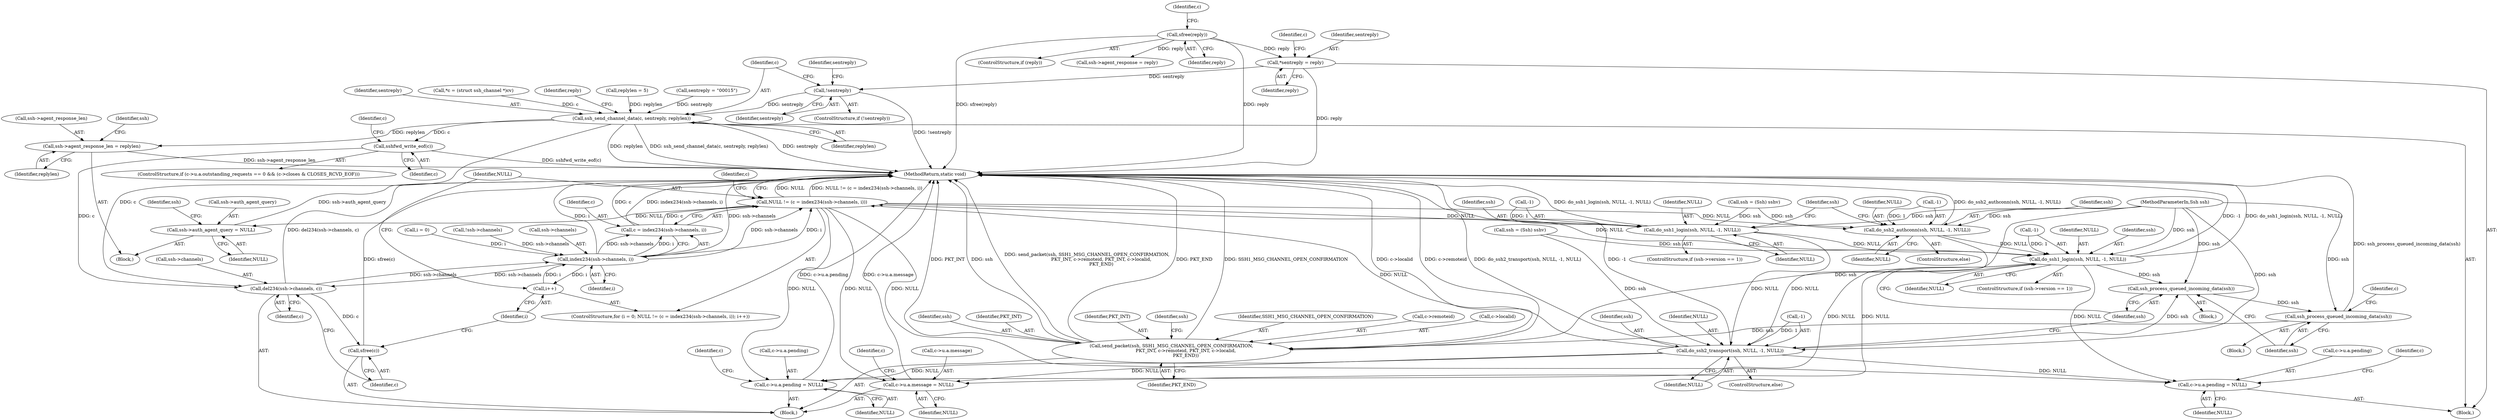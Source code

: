 digraph "1_tartarus_4ff22863d895cb7ebfced4cf923a012a614adaa8@pointer" {
"1000265" [label="(Call,*sentreply = reply)"];
"1000301" [label="(Call,sfree(reply))"];
"1000286" [label="(Call,!sentreply)"];
"1000295" [label="(Call,ssh_send_channel_data(c, sentreply, replylen))"];
"1000198" [label="(Call,ssh->agent_response_len = replylen)"];
"1000319" [label="(Call,sshfwd_write_eof(c))"];
"1000369" [label="(Call,del234(ssh->channels, c))"];
"1000144" [label="(Call,index234(ssh->channels, i))"];
"1000140" [label="(Call,NULL != (c = index234(ssh->channels, i)))"];
"1000188" [label="(Call,ssh->auth_agent_query = NULL)"];
"1000209" [label="(Call,do_ssh1_login(ssh, NULL, -1, NULL))"];
"1000240" [label="(Call,do_ssh1_login(ssh, NULL, -1, NULL))"];
"1000253" [label="(Call,ssh_process_queued_incoming_data(ssh))"];
"1000255" [label="(Call,ssh_process_queued_incoming_data(ssh))"];
"1000357" [label="(Call,send_packet(ssh, SSH1_MSG_CHANNEL_OPEN_CONFIRMATION,\n                    PKT_INT, c->remoteid, PKT_INT, c->localid,\n                    PKT_END))"];
"1000268" [label="(Call,c->u.a.pending = NULL)"];
"1000330" [label="(Call,c->u.a.message = NULL)"];
"1000339" [label="(Call,c->u.a.pending = NULL)"];
"1000247" [label="(Call,do_ssh2_transport(ssh, NULL, -1, NULL))"];
"1000216" [label="(Call,do_ssh2_authconn(ssh, NULL, -1, NULL))"];
"1000142" [label="(Call,c = index234(ssh->channels, i))"];
"1000149" [label="(Call,i++)"];
"1000374" [label="(Call,sfree(c))"];
"1000224" [label="(Call,ssh = (Ssh) sshv)"];
"1000241" [label="(Identifier,ssh)"];
"1000359" [label="(Identifier,SSH1_MSG_CHANNEL_OPEN_CONFIRMATION)"];
"1000137" [label="(Call,i = 0)"];
"1000252" [label="(Identifier,NULL)"];
"1000203" [label="(ControlStructure,if (ssh->version == 1))"];
"1000257" [label="(Block,)"];
"1000357" [label="(Call,send_packet(ssh, SSH1_MSG_CHANNEL_OPEN_CONFIRMATION,\n                    PKT_INT, c->remoteid, PKT_INT, c->localid,\n                    PKT_END))"];
"1000250" [label="(Call,-1)"];
"1000272" [label="(Identifier,c)"];
"1000369" [label="(Call,del234(ssh->channels, c))"];
"1000183" [label="(Call,ssh = (Ssh) sshv)"];
"1000364" [label="(Identifier,PKT_INT)"];
"1000302" [label="(Identifier,reply)"];
"1000375" [label="(Identifier,c)"];
"1000301" [label="(Call,sfree(reply))"];
"1000260" [label="(Identifier,c)"];
"1000371" [label="(Identifier,ssh)"];
"1000298" [label="(Identifier,replylen)"];
"1000297" [label="(Identifier,sentreply)"];
"1000268" [label="(Call,c->u.a.pending = NULL)"];
"1000325" [label="(Identifier,c)"];
"1000225" [label="(Identifier,ssh)"];
"1000188" [label="(Call,ssh->auth_agent_query = NULL)"];
"1000246" [label="(ControlStructure,else)"];
"1000181" [label="(Block,)"];
"1000131" [label="(Call,!ssh->channels)"];
"1000222" [label="(Block,)"];
"1000339" [label="(Call,c->u.a.pending = NULL)"];
"1000199" [label="(Call,ssh->agent_response_len)"];
"1000209" [label="(Call,do_ssh1_login(ssh, NULL, -1, NULL))"];
"1000361" [label="(Call,c->remoteid)"];
"1000299" [label="(ControlStructure,if (reply))"];
"1000330" [label="(Call,c->u.a.message = NULL)"];
"1000265" [label="(Call,*sentreply = reply)"];
"1000286" [label="(Call,!sentreply)"];
"1000253" [label="(Call,ssh_process_queued_incoming_data(ssh))"];
"1000212" [label="(Call,-1)"];
"1000198" [label="(Call,ssh->agent_response_len = replylen)"];
"1000140" [label="(Call,NULL != (c = index234(ssh->channels, i)))"];
"1000217" [label="(Identifier,ssh)"];
"1000144" [label="(Call,index234(ssh->channels, i))"];
"1000259" [label="(Call,*c = (struct ssh_channel *)cv)"];
"1000189" [label="(Call,ssh->auth_agent_query)"];
"1000376" [label="(MethodReturn,static void)"];
"1000107" [label="(MethodParameterIn,Ssh ssh)"];
"1000245" [label="(Identifier,NULL)"];
"1000242" [label="(Identifier,NULL)"];
"1000352" [label="(Identifier,c)"];
"1000148" [label="(Identifier,i)"];
"1000300" [label="(Identifier,reply)"];
"1000287" [label="(Identifier,sentreply)"];
"1000303" [label="(ControlStructure,if (c->u.a.outstanding_requests == 0 && (c->closes & CLOSES_RCVD_EOF)))"];
"1000154" [label="(Identifier,c)"];
"1000216" [label="(Call,do_ssh2_authconn(ssh, NULL, -1, NULL))"];
"1000151" [label="(Block,)"];
"1000143" [label="(Identifier,c)"];
"1000267" [label="(Identifier,reply)"];
"1000254" [label="(Identifier,ssh)"];
"1000285" [label="(ControlStructure,if (!sentreply))"];
"1000141" [label="(Identifier,NULL)"];
"1000309" [label="(Identifier,c)"];
"1000195" [label="(Identifier,ssh)"];
"1000343" [label="(Identifier,c)"];
"1000292" [label="(Call,replylen = 5)"];
"1000142" [label="(Call,c = index234(ssh->channels, i))"];
"1000269" [label="(Call,c->u.a.pending)"];
"1000266" [label="(Identifier,sentreply)"];
"1000240" [label="(Call,do_ssh1_login(ssh, NULL, -1, NULL))"];
"1000211" [label="(Identifier,NULL)"];
"1000234" [label="(ControlStructure,if (ssh->version == 1))"];
"1000248" [label="(Identifier,ssh)"];
"1000374" [label="(Call,sfree(c))"];
"1000290" [label="(Identifier,sentreply)"];
"1000149" [label="(Call,i++)"];
"1000365" [label="(Call,c->localid)"];
"1000193" [label="(Call,ssh->agent_response = reply)"];
"1000276" [label="(Identifier,NULL)"];
"1000320" [label="(Identifier,c)"];
"1000347" [label="(Identifier,NULL)"];
"1000255" [label="(Call,ssh_process_queued_incoming_data(ssh))"];
"1000338" [label="(Identifier,NULL)"];
"1000192" [label="(Identifier,NULL)"];
"1000289" [label="(Call,sentreply = \"\0\0\0\1\5\")"];
"1000156" [label="(Block,)"];
"1000150" [label="(Identifier,i)"];
"1000218" [label="(Identifier,NULL)"];
"1000210" [label="(Identifier,ssh)"];
"1000368" [label="(Identifier,PKT_END)"];
"1000295" [label="(Call,ssh_send_channel_data(c, sentreply, replylen))"];
"1000296" [label="(Identifier,c)"];
"1000247" [label="(Call,do_ssh2_transport(ssh, NULL, -1, NULL))"];
"1000256" [label="(Identifier,ssh)"];
"1000219" [label="(Call,-1)"];
"1000145" [label="(Call,ssh->channels)"];
"1000214" [label="(Identifier,NULL)"];
"1000281" [label="(Identifier,c)"];
"1000249" [label="(Identifier,NULL)"];
"1000370" [label="(Call,ssh->channels)"];
"1000358" [label="(Identifier,ssh)"];
"1000221" [label="(Identifier,NULL)"];
"1000373" [label="(Identifier,c)"];
"1000215" [label="(ControlStructure,else)"];
"1000206" [label="(Identifier,ssh)"];
"1000319" [label="(Call,sshfwd_write_eof(c))"];
"1000331" [label="(Call,c->u.a.message)"];
"1000243" [label="(Call,-1)"];
"1000340" [label="(Call,c->u.a.pending)"];
"1000360" [label="(Identifier,PKT_INT)"];
"1000202" [label="(Identifier,replylen)"];
"1000136" [label="(ControlStructure,for (i = 0; NULL != (c = index234(ssh->channels, i)); i++))"];
"1000265" -> "1000257"  [label="AST: "];
"1000265" -> "1000267"  [label="CFG: "];
"1000266" -> "1000265"  [label="AST: "];
"1000267" -> "1000265"  [label="AST: "];
"1000272" -> "1000265"  [label="CFG: "];
"1000265" -> "1000376"  [label="DDG: reply"];
"1000301" -> "1000265"  [label="DDG: reply"];
"1000265" -> "1000286"  [label="DDG: sentreply"];
"1000301" -> "1000299"  [label="AST: "];
"1000301" -> "1000302"  [label="CFG: "];
"1000302" -> "1000301"  [label="AST: "];
"1000309" -> "1000301"  [label="CFG: "];
"1000301" -> "1000376"  [label="DDG: sfree(reply)"];
"1000301" -> "1000376"  [label="DDG: reply"];
"1000301" -> "1000193"  [label="DDG: reply"];
"1000286" -> "1000285"  [label="AST: "];
"1000286" -> "1000287"  [label="CFG: "];
"1000287" -> "1000286"  [label="AST: "];
"1000290" -> "1000286"  [label="CFG: "];
"1000296" -> "1000286"  [label="CFG: "];
"1000286" -> "1000376"  [label="DDG: !sentreply"];
"1000286" -> "1000295"  [label="DDG: sentreply"];
"1000295" -> "1000257"  [label="AST: "];
"1000295" -> "1000298"  [label="CFG: "];
"1000296" -> "1000295"  [label="AST: "];
"1000297" -> "1000295"  [label="AST: "];
"1000298" -> "1000295"  [label="AST: "];
"1000300" -> "1000295"  [label="CFG: "];
"1000295" -> "1000376"  [label="DDG: sentreply"];
"1000295" -> "1000376"  [label="DDG: replylen"];
"1000295" -> "1000376"  [label="DDG: ssh_send_channel_data(c, sentreply, replylen)"];
"1000295" -> "1000198"  [label="DDG: replylen"];
"1000259" -> "1000295"  [label="DDG: c"];
"1000289" -> "1000295"  [label="DDG: sentreply"];
"1000292" -> "1000295"  [label="DDG: replylen"];
"1000295" -> "1000319"  [label="DDG: c"];
"1000295" -> "1000369"  [label="DDG: c"];
"1000198" -> "1000181"  [label="AST: "];
"1000198" -> "1000202"  [label="CFG: "];
"1000199" -> "1000198"  [label="AST: "];
"1000202" -> "1000198"  [label="AST: "];
"1000206" -> "1000198"  [label="CFG: "];
"1000198" -> "1000376"  [label="DDG: ssh->agent_response_len"];
"1000319" -> "1000303"  [label="AST: "];
"1000319" -> "1000320"  [label="CFG: "];
"1000320" -> "1000319"  [label="AST: "];
"1000325" -> "1000319"  [label="CFG: "];
"1000319" -> "1000376"  [label="DDG: sshfwd_write_eof(c)"];
"1000319" -> "1000369"  [label="DDG: c"];
"1000369" -> "1000151"  [label="AST: "];
"1000369" -> "1000373"  [label="CFG: "];
"1000370" -> "1000369"  [label="AST: "];
"1000373" -> "1000369"  [label="AST: "];
"1000375" -> "1000369"  [label="CFG: "];
"1000369" -> "1000376"  [label="DDG: del234(ssh->channels, c)"];
"1000369" -> "1000144"  [label="DDG: ssh->channels"];
"1000144" -> "1000369"  [label="DDG: ssh->channels"];
"1000369" -> "1000374"  [label="DDG: c"];
"1000144" -> "1000142"  [label="AST: "];
"1000144" -> "1000148"  [label="CFG: "];
"1000145" -> "1000144"  [label="AST: "];
"1000148" -> "1000144"  [label="AST: "];
"1000142" -> "1000144"  [label="CFG: "];
"1000144" -> "1000376"  [label="DDG: i"];
"1000144" -> "1000376"  [label="DDG: ssh->channels"];
"1000144" -> "1000140"  [label="DDG: ssh->channels"];
"1000144" -> "1000140"  [label="DDG: i"];
"1000144" -> "1000142"  [label="DDG: ssh->channels"];
"1000144" -> "1000142"  [label="DDG: i"];
"1000131" -> "1000144"  [label="DDG: ssh->channels"];
"1000149" -> "1000144"  [label="DDG: i"];
"1000137" -> "1000144"  [label="DDG: i"];
"1000144" -> "1000149"  [label="DDG: i"];
"1000140" -> "1000136"  [label="AST: "];
"1000140" -> "1000142"  [label="CFG: "];
"1000141" -> "1000140"  [label="AST: "];
"1000142" -> "1000140"  [label="AST: "];
"1000154" -> "1000140"  [label="CFG: "];
"1000376" -> "1000140"  [label="CFG: "];
"1000140" -> "1000376"  [label="DDG: NULL"];
"1000140" -> "1000376"  [label="DDG: NULL != (c = index234(ssh->channels, i))"];
"1000247" -> "1000140"  [label="DDG: NULL"];
"1000240" -> "1000140"  [label="DDG: NULL"];
"1000142" -> "1000140"  [label="DDG: c"];
"1000140" -> "1000188"  [label="DDG: NULL"];
"1000140" -> "1000209"  [label="DDG: NULL"];
"1000140" -> "1000216"  [label="DDG: NULL"];
"1000140" -> "1000268"  [label="DDG: NULL"];
"1000140" -> "1000330"  [label="DDG: NULL"];
"1000140" -> "1000339"  [label="DDG: NULL"];
"1000188" -> "1000181"  [label="AST: "];
"1000188" -> "1000192"  [label="CFG: "];
"1000189" -> "1000188"  [label="AST: "];
"1000192" -> "1000188"  [label="AST: "];
"1000195" -> "1000188"  [label="CFG: "];
"1000188" -> "1000376"  [label="DDG: ssh->auth_agent_query"];
"1000209" -> "1000203"  [label="AST: "];
"1000209" -> "1000214"  [label="CFG: "];
"1000210" -> "1000209"  [label="AST: "];
"1000211" -> "1000209"  [label="AST: "];
"1000212" -> "1000209"  [label="AST: "];
"1000214" -> "1000209"  [label="AST: "];
"1000225" -> "1000209"  [label="CFG: "];
"1000209" -> "1000376"  [label="DDG: do_ssh1_login(ssh, NULL, -1, NULL)"];
"1000183" -> "1000209"  [label="DDG: ssh"];
"1000107" -> "1000209"  [label="DDG: ssh"];
"1000212" -> "1000209"  [label="DDG: 1"];
"1000209" -> "1000240"  [label="DDG: NULL"];
"1000209" -> "1000247"  [label="DDG: NULL"];
"1000240" -> "1000234"  [label="AST: "];
"1000240" -> "1000245"  [label="CFG: "];
"1000241" -> "1000240"  [label="AST: "];
"1000242" -> "1000240"  [label="AST: "];
"1000243" -> "1000240"  [label="AST: "];
"1000245" -> "1000240"  [label="AST: "];
"1000254" -> "1000240"  [label="CFG: "];
"1000240" -> "1000376"  [label="DDG: do_ssh1_login(ssh, NULL, -1, NULL)"];
"1000240" -> "1000376"  [label="DDG: -1"];
"1000224" -> "1000240"  [label="DDG: ssh"];
"1000107" -> "1000240"  [label="DDG: ssh"];
"1000216" -> "1000240"  [label="DDG: NULL"];
"1000243" -> "1000240"  [label="DDG: 1"];
"1000240" -> "1000253"  [label="DDG: ssh"];
"1000240" -> "1000268"  [label="DDG: NULL"];
"1000240" -> "1000330"  [label="DDG: NULL"];
"1000240" -> "1000339"  [label="DDG: NULL"];
"1000253" -> "1000222"  [label="AST: "];
"1000253" -> "1000254"  [label="CFG: "];
"1000254" -> "1000253"  [label="AST: "];
"1000256" -> "1000253"  [label="CFG: "];
"1000247" -> "1000253"  [label="DDG: ssh"];
"1000107" -> "1000253"  [label="DDG: ssh"];
"1000253" -> "1000255"  [label="DDG: ssh"];
"1000255" -> "1000156"  [label="AST: "];
"1000255" -> "1000256"  [label="CFG: "];
"1000256" -> "1000255"  [label="AST: "];
"1000260" -> "1000255"  [label="CFG: "];
"1000255" -> "1000376"  [label="DDG: ssh_process_queued_incoming_data(ssh)"];
"1000107" -> "1000255"  [label="DDG: ssh"];
"1000255" -> "1000357"  [label="DDG: ssh"];
"1000357" -> "1000151"  [label="AST: "];
"1000357" -> "1000368"  [label="CFG: "];
"1000358" -> "1000357"  [label="AST: "];
"1000359" -> "1000357"  [label="AST: "];
"1000360" -> "1000357"  [label="AST: "];
"1000361" -> "1000357"  [label="AST: "];
"1000364" -> "1000357"  [label="AST: "];
"1000365" -> "1000357"  [label="AST: "];
"1000368" -> "1000357"  [label="AST: "];
"1000371" -> "1000357"  [label="CFG: "];
"1000357" -> "1000376"  [label="DDG: ssh"];
"1000357" -> "1000376"  [label="DDG: c->localid"];
"1000357" -> "1000376"  [label="DDG: c->remoteid"];
"1000357" -> "1000376"  [label="DDG: PKT_INT"];
"1000357" -> "1000376"  [label="DDG: send_packet(ssh, SSH1_MSG_CHANNEL_OPEN_CONFIRMATION,\n                    PKT_INT, c->remoteid, PKT_INT, c->localid,\n                    PKT_END)"];
"1000357" -> "1000376"  [label="DDG: PKT_END"];
"1000357" -> "1000376"  [label="DDG: SSH1_MSG_CHANNEL_OPEN_CONFIRMATION"];
"1000107" -> "1000357"  [label="DDG: ssh"];
"1000268" -> "1000257"  [label="AST: "];
"1000268" -> "1000276"  [label="CFG: "];
"1000269" -> "1000268"  [label="AST: "];
"1000276" -> "1000268"  [label="AST: "];
"1000281" -> "1000268"  [label="CFG: "];
"1000247" -> "1000268"  [label="DDG: NULL"];
"1000330" -> "1000151"  [label="AST: "];
"1000330" -> "1000338"  [label="CFG: "];
"1000331" -> "1000330"  [label="AST: "];
"1000338" -> "1000330"  [label="AST: "];
"1000343" -> "1000330"  [label="CFG: "];
"1000330" -> "1000376"  [label="DDG: c->u.a.message"];
"1000247" -> "1000330"  [label="DDG: NULL"];
"1000339" -> "1000151"  [label="AST: "];
"1000339" -> "1000347"  [label="CFG: "];
"1000340" -> "1000339"  [label="AST: "];
"1000347" -> "1000339"  [label="AST: "];
"1000352" -> "1000339"  [label="CFG: "];
"1000339" -> "1000376"  [label="DDG: c->u.a.pending"];
"1000247" -> "1000339"  [label="DDG: NULL"];
"1000247" -> "1000246"  [label="AST: "];
"1000247" -> "1000252"  [label="CFG: "];
"1000248" -> "1000247"  [label="AST: "];
"1000249" -> "1000247"  [label="AST: "];
"1000250" -> "1000247"  [label="AST: "];
"1000252" -> "1000247"  [label="AST: "];
"1000254" -> "1000247"  [label="CFG: "];
"1000247" -> "1000376"  [label="DDG: -1"];
"1000247" -> "1000376"  [label="DDG: do_ssh2_transport(ssh, NULL, -1, NULL)"];
"1000224" -> "1000247"  [label="DDG: ssh"];
"1000107" -> "1000247"  [label="DDG: ssh"];
"1000216" -> "1000247"  [label="DDG: NULL"];
"1000250" -> "1000247"  [label="DDG: 1"];
"1000216" -> "1000215"  [label="AST: "];
"1000216" -> "1000221"  [label="CFG: "];
"1000217" -> "1000216"  [label="AST: "];
"1000218" -> "1000216"  [label="AST: "];
"1000219" -> "1000216"  [label="AST: "];
"1000221" -> "1000216"  [label="AST: "];
"1000225" -> "1000216"  [label="CFG: "];
"1000216" -> "1000376"  [label="DDG: do_ssh2_authconn(ssh, NULL, -1, NULL)"];
"1000183" -> "1000216"  [label="DDG: ssh"];
"1000107" -> "1000216"  [label="DDG: ssh"];
"1000219" -> "1000216"  [label="DDG: 1"];
"1000143" -> "1000142"  [label="AST: "];
"1000142" -> "1000376"  [label="DDG: index234(ssh->channels, i)"];
"1000142" -> "1000376"  [label="DDG: c"];
"1000149" -> "1000136"  [label="AST: "];
"1000149" -> "1000150"  [label="CFG: "];
"1000150" -> "1000149"  [label="AST: "];
"1000141" -> "1000149"  [label="CFG: "];
"1000374" -> "1000151"  [label="AST: "];
"1000374" -> "1000375"  [label="CFG: "];
"1000375" -> "1000374"  [label="AST: "];
"1000150" -> "1000374"  [label="CFG: "];
"1000374" -> "1000376"  [label="DDG: sfree(c)"];
}
